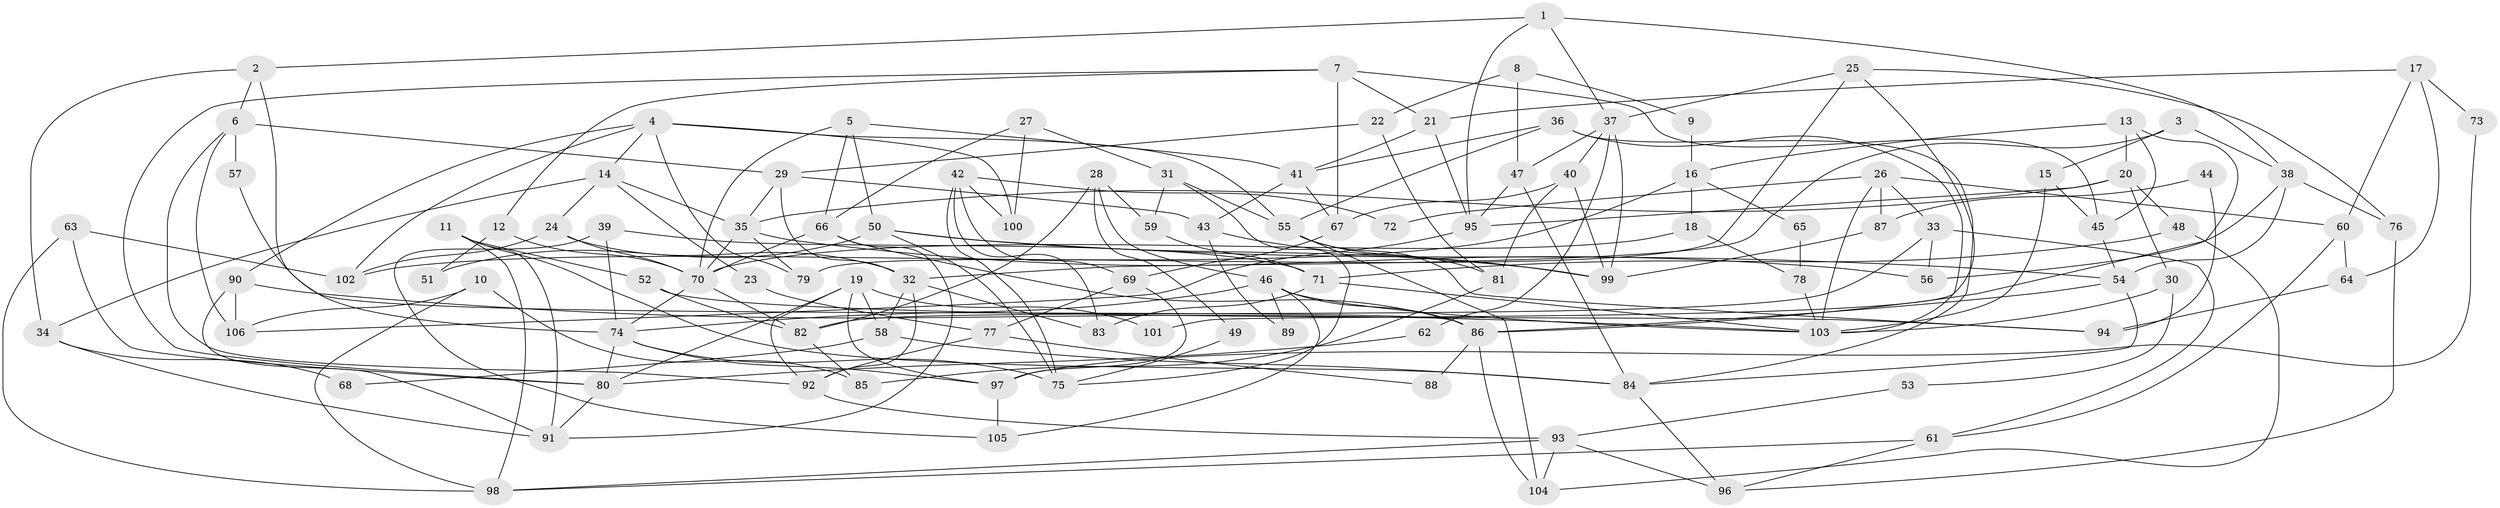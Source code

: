 // Generated by graph-tools (version 1.1) at 2025/35/03/09/25 02:35:58]
// undirected, 106 vertices, 212 edges
graph export_dot {
graph [start="1"]
  node [color=gray90,style=filled];
  1;
  2;
  3;
  4;
  5;
  6;
  7;
  8;
  9;
  10;
  11;
  12;
  13;
  14;
  15;
  16;
  17;
  18;
  19;
  20;
  21;
  22;
  23;
  24;
  25;
  26;
  27;
  28;
  29;
  30;
  31;
  32;
  33;
  34;
  35;
  36;
  37;
  38;
  39;
  40;
  41;
  42;
  43;
  44;
  45;
  46;
  47;
  48;
  49;
  50;
  51;
  52;
  53;
  54;
  55;
  56;
  57;
  58;
  59;
  60;
  61;
  62;
  63;
  64;
  65;
  66;
  67;
  68;
  69;
  70;
  71;
  72;
  73;
  74;
  75;
  76;
  77;
  78;
  79;
  80;
  81;
  82;
  83;
  84;
  85;
  86;
  87;
  88;
  89;
  90;
  91;
  92;
  93;
  94;
  95;
  96;
  97;
  98;
  99;
  100;
  101;
  102;
  103;
  104;
  105;
  106;
  1 -- 2;
  1 -- 95;
  1 -- 37;
  1 -- 38;
  2 -- 34;
  2 -- 74;
  2 -- 6;
  3 -- 38;
  3 -- 32;
  3 -- 15;
  4 -- 55;
  4 -- 79;
  4 -- 14;
  4 -- 90;
  4 -- 100;
  4 -- 102;
  5 -- 50;
  5 -- 66;
  5 -- 41;
  5 -- 70;
  6 -- 92;
  6 -- 29;
  6 -- 57;
  6 -- 106;
  7 -- 80;
  7 -- 67;
  7 -- 12;
  7 -- 21;
  7 -- 45;
  8 -- 47;
  8 -- 22;
  8 -- 9;
  9 -- 16;
  10 -- 98;
  10 -- 106;
  10 -- 85;
  11 -- 98;
  11 -- 84;
  11 -- 52;
  11 -- 91;
  12 -- 70;
  12 -- 51;
  13 -- 45;
  13 -- 86;
  13 -- 16;
  13 -- 20;
  14 -- 35;
  14 -- 23;
  14 -- 24;
  14 -- 34;
  15 -- 103;
  15 -- 45;
  16 -- 102;
  16 -- 18;
  16 -- 65;
  17 -- 60;
  17 -- 21;
  17 -- 64;
  17 -- 73;
  18 -- 70;
  18 -- 78;
  19 -- 80;
  19 -- 92;
  19 -- 58;
  19 -- 97;
  19 -- 101;
  20 -- 95;
  20 -- 30;
  20 -- 35;
  20 -- 48;
  21 -- 41;
  21 -- 95;
  22 -- 29;
  22 -- 81;
  23 -- 77;
  24 -- 70;
  24 -- 32;
  24 -- 102;
  25 -- 76;
  25 -- 37;
  25 -- 79;
  25 -- 101;
  26 -- 33;
  26 -- 103;
  26 -- 60;
  26 -- 72;
  26 -- 87;
  27 -- 100;
  27 -- 66;
  27 -- 31;
  28 -- 82;
  28 -- 46;
  28 -- 49;
  28 -- 59;
  29 -- 35;
  29 -- 32;
  29 -- 43;
  30 -- 103;
  30 -- 53;
  31 -- 55;
  31 -- 59;
  31 -- 75;
  32 -- 58;
  32 -- 83;
  32 -- 92;
  33 -- 82;
  33 -- 56;
  33 -- 61;
  34 -- 91;
  34 -- 68;
  35 -- 70;
  35 -- 56;
  35 -- 79;
  36 -- 103;
  36 -- 84;
  36 -- 41;
  36 -- 55;
  37 -- 99;
  37 -- 40;
  37 -- 47;
  37 -- 62;
  38 -- 54;
  38 -- 56;
  38 -- 76;
  39 -- 71;
  39 -- 105;
  39 -- 74;
  40 -- 99;
  40 -- 67;
  40 -- 81;
  41 -- 43;
  41 -- 67;
  42 -- 69;
  42 -- 75;
  42 -- 72;
  42 -- 83;
  42 -- 100;
  43 -- 89;
  43 -- 99;
  44 -- 94;
  44 -- 87;
  45 -- 54;
  46 -- 74;
  46 -- 86;
  46 -- 89;
  46 -- 103;
  46 -- 105;
  47 -- 95;
  47 -- 84;
  48 -- 71;
  48 -- 104;
  49 -- 75;
  50 -- 54;
  50 -- 75;
  50 -- 51;
  50 -- 99;
  52 -- 94;
  52 -- 82;
  53 -- 93;
  54 -- 84;
  54 -- 86;
  55 -- 81;
  55 -- 94;
  55 -- 104;
  57 -- 86;
  58 -- 68;
  58 -- 84;
  59 -- 71;
  60 -- 61;
  60 -- 64;
  61 -- 98;
  61 -- 96;
  62 -- 80;
  63 -- 80;
  63 -- 102;
  63 -- 98;
  64 -- 94;
  65 -- 78;
  66 -- 91;
  66 -- 86;
  66 -- 70;
  67 -- 69;
  69 -- 97;
  69 -- 77;
  70 -- 74;
  70 -- 82;
  71 -- 83;
  71 -- 103;
  73 -- 97;
  74 -- 75;
  74 -- 80;
  74 -- 97;
  76 -- 96;
  77 -- 92;
  77 -- 88;
  78 -- 103;
  80 -- 91;
  81 -- 85;
  82 -- 85;
  84 -- 96;
  86 -- 104;
  86 -- 88;
  87 -- 99;
  90 -- 103;
  90 -- 91;
  90 -- 106;
  92 -- 93;
  93 -- 104;
  93 -- 96;
  93 -- 98;
  95 -- 106;
  97 -- 105;
}
